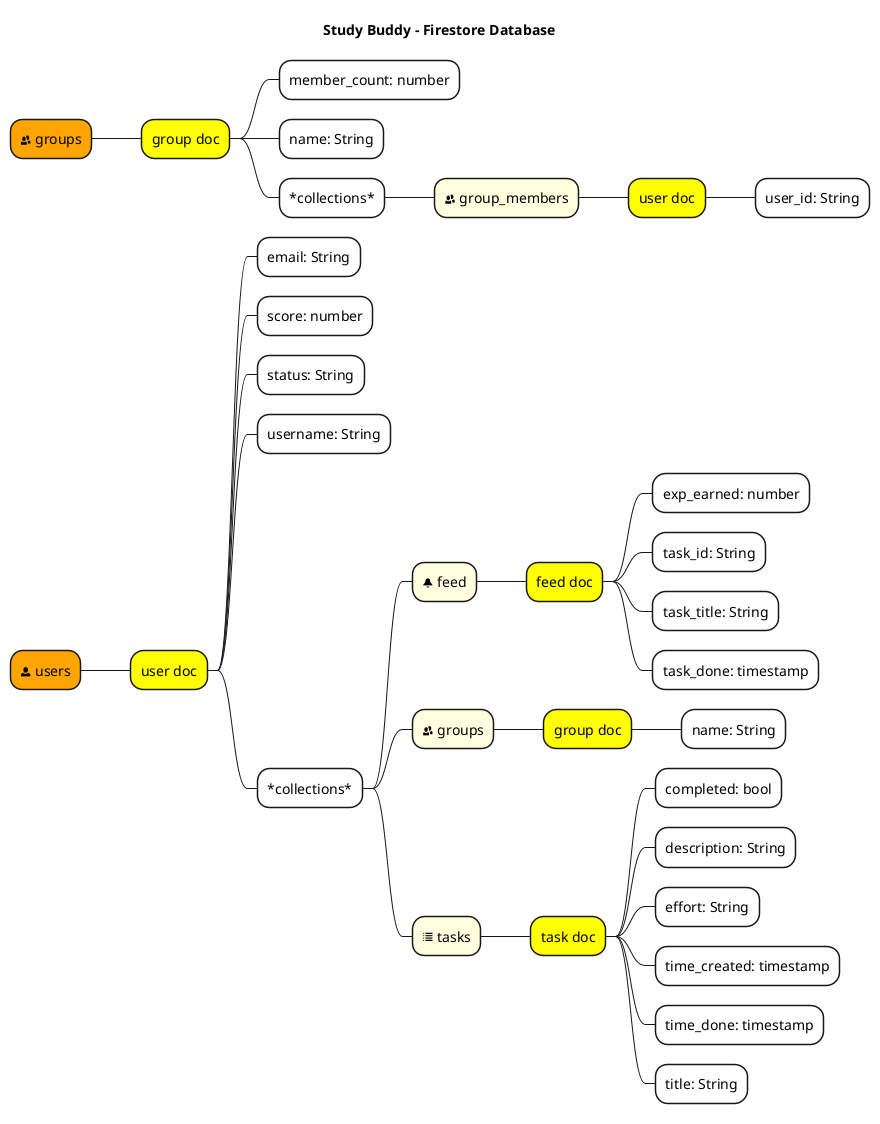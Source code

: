 @startmindmap
'https://plantuml.com/mindmap-diagram

title Study Buddy - Firestore Database

<style>
mindmapDiagram {
    node {
      BackgroundColor orange
    }
    :depth(1) {
      BackGroundColor yellow
    }
    :depth(2) {
      BackGroundColor white
    }
    :depth(3) {
      BackGroundColor lightYellow
    }
    :depth(4) {
      BackGroundColor yellow
    }
    :depth(5) {
      BackGroundColor white
    }
}
</style>

* <&people> groups
** group doc
*** member_count: number
*** name: String
*** *collections*
**** <&people> group_members
***** user doc
****** user_id: String

* <&person> users
** user doc
*** email: String
*** score: number
*** status: String
*** username: String
*** *collections*

**** <&bell> feed
***** feed doc
****** exp_earned: number
****** task_id: String
****** task_title: String
****** task_done: timestamp

**** <&people> groups
***** group doc
****** name: String

**** <&list> tasks
***** task doc
****** completed: bool
****** description: String
****** effort: String
****** time_created: timestamp
****** time_done: timestamp
****** title: String

@endmindmap
